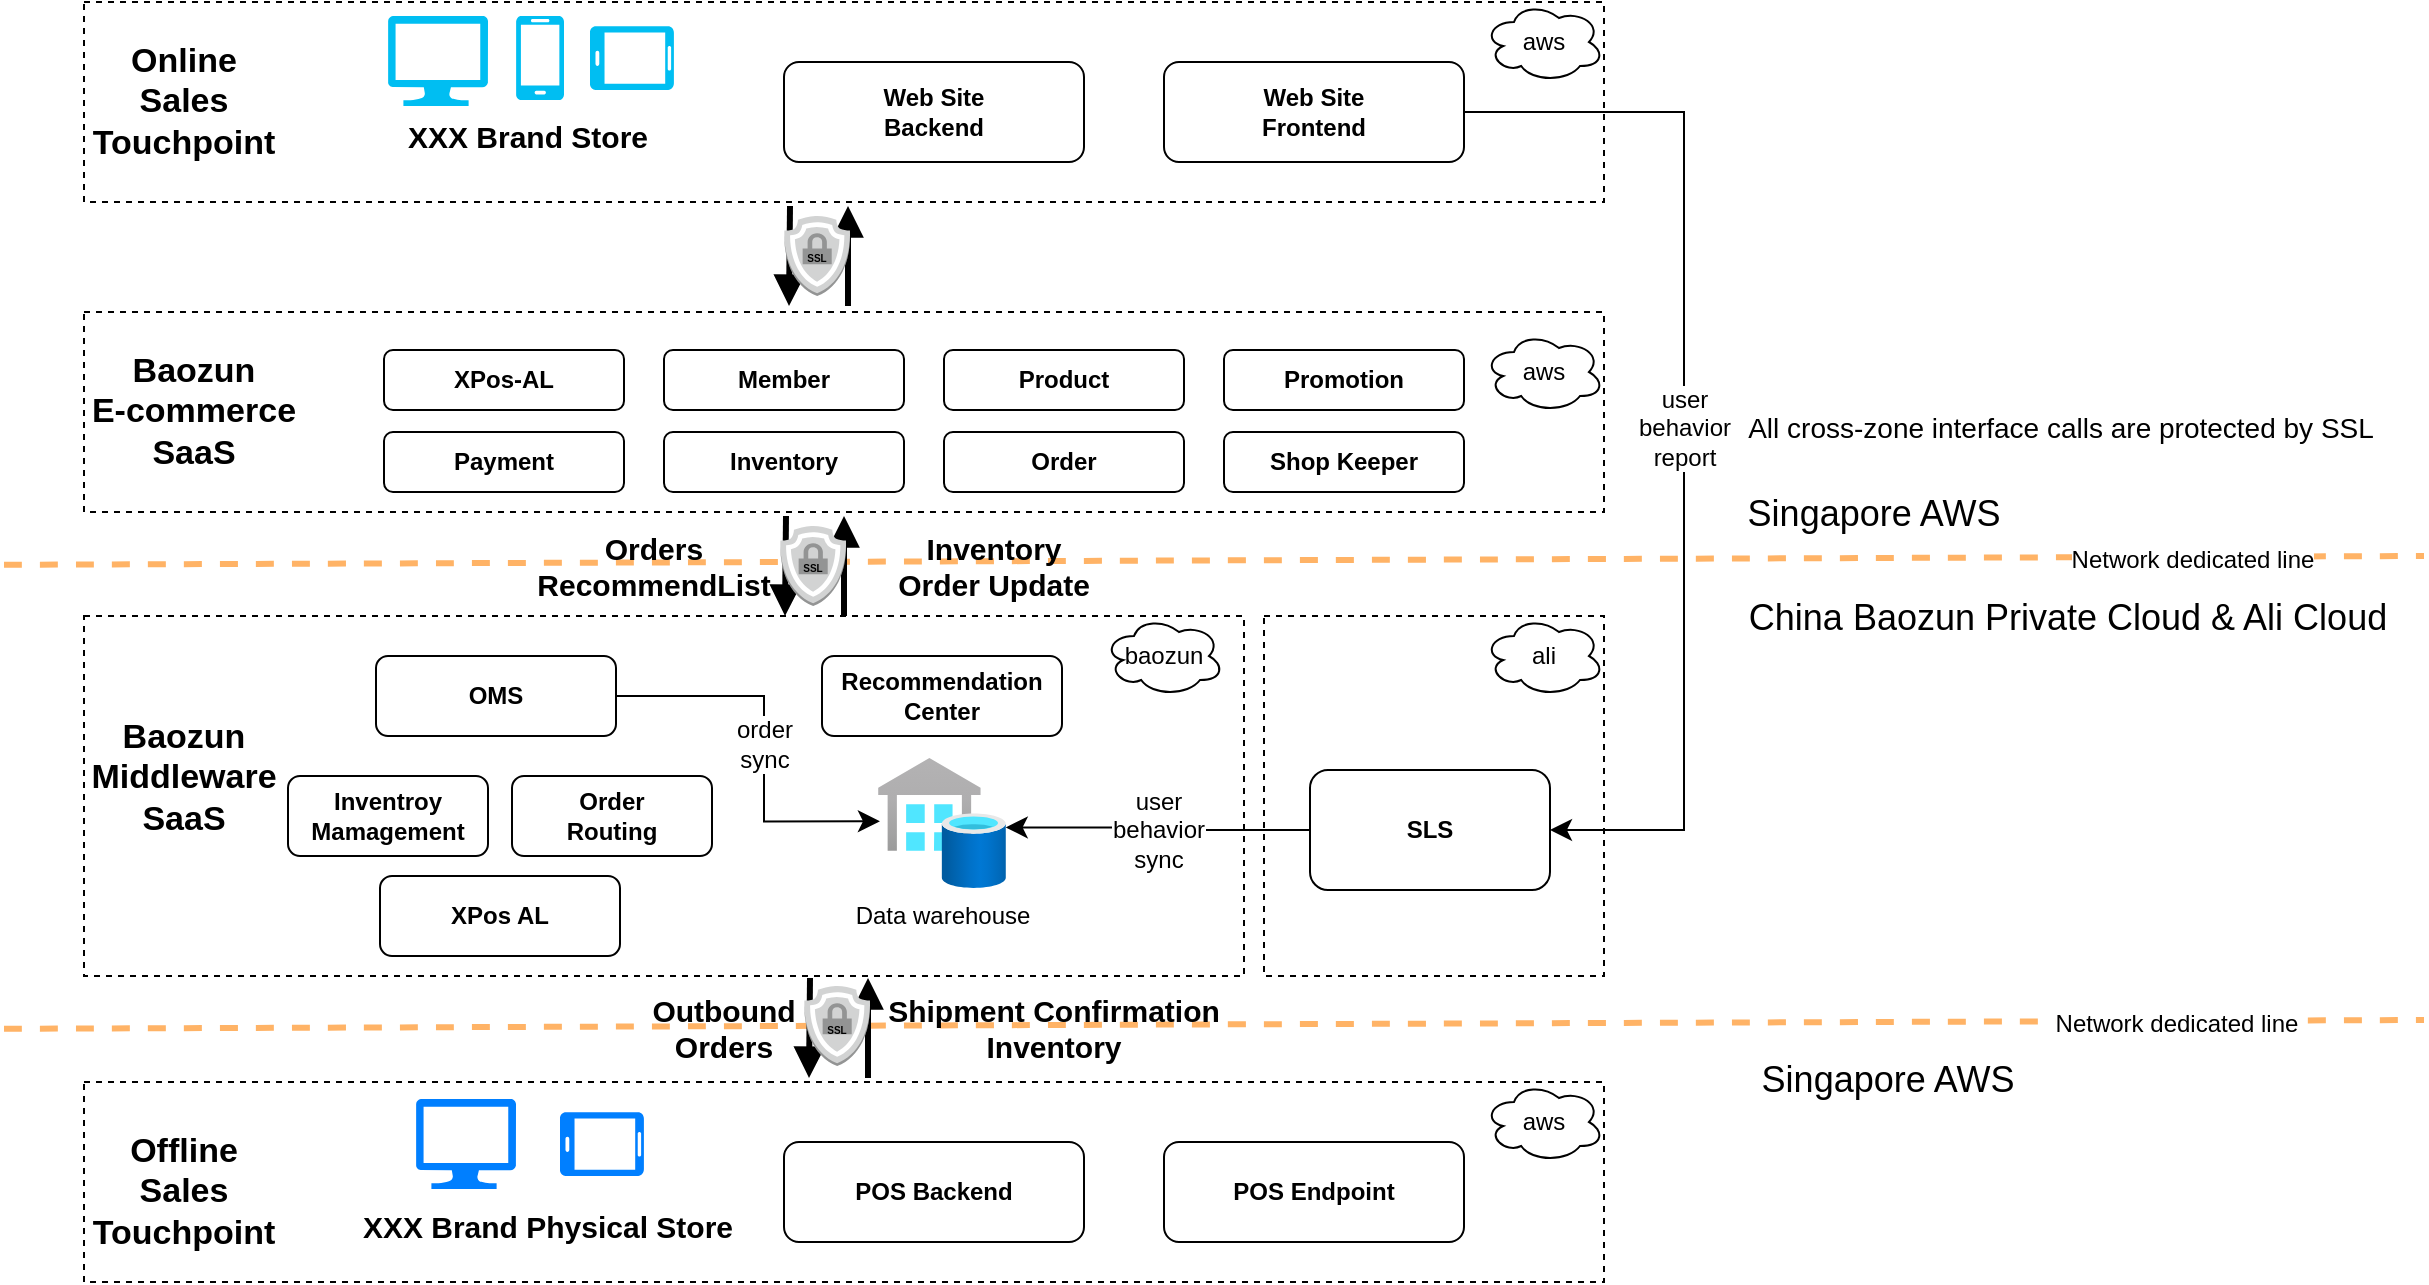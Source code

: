 <mxfile version="27.0.5">
  <diagram id="F0W5LtZeSDdKuc8qU7w1" name="Page-1">
    <mxGraphModel dx="1668" dy="726" grid="1" gridSize="10" guides="1" tooltips="1" connect="1" arrows="1" fold="1" page="1" pageScale="1" pageWidth="827" pageHeight="1169" math="0" shadow="0">
      <root>
        <mxCell id="0" />
        <mxCell id="1" parent="0" />
        <mxCell id="w8T3L-g9OlZxXHHQqmX--83" value="" style="rounded=0;whiteSpace=wrap;html=1;dashed=1;" vertex="1" parent="1">
          <mxGeometry y="613" width="760" height="100" as="geometry" />
        </mxCell>
        <mxCell id="w8T3L-g9OlZxXHHQqmX--7" value="" style="rounded=0;whiteSpace=wrap;html=1;dashed=1;" vertex="1" parent="1">
          <mxGeometry y="380" width="580" height="180" as="geometry" />
        </mxCell>
        <mxCell id="w8T3L-g9OlZxXHHQqmX--1" value="" style="rounded=0;whiteSpace=wrap;html=1;dashed=1;" vertex="1" parent="1">
          <mxGeometry y="73" width="760" height="100" as="geometry" />
        </mxCell>
        <mxCell id="w8T3L-g9OlZxXHHQqmX--3" value="aws" style="ellipse;shape=cloud;whiteSpace=wrap;html=1;" vertex="1" parent="1">
          <mxGeometry x="700" y="73" width="60" height="40" as="geometry" />
        </mxCell>
        <mxCell id="w8T3L-g9OlZxXHHQqmX--4" value="" style="rounded=0;whiteSpace=wrap;html=1;dashed=1;" vertex="1" parent="1">
          <mxGeometry y="228" width="760" height="100" as="geometry" />
        </mxCell>
        <mxCell id="w8T3L-g9OlZxXHHQqmX--5" value="&lt;div&gt;baozun&lt;/div&gt;" style="ellipse;shape=cloud;whiteSpace=wrap;html=1;" vertex="1" parent="1">
          <mxGeometry x="510" y="380" width="60" height="40" as="geometry" />
        </mxCell>
        <mxCell id="w8T3L-g9OlZxXHHQqmX--6" value="" style="endArrow=none;dashed=1;html=1;rounded=0;fontSize=12;startSize=8;endSize=8;curved=1;strokeWidth=3;strokeColor=#FFB366;" edge="1" parent="1">
          <mxGeometry width="50" height="50" relative="1" as="geometry">
            <mxPoint x="-40" y="354.41" as="sourcePoint" />
            <mxPoint x="1170" y="350" as="targetPoint" />
          </mxGeometry>
        </mxCell>
        <mxCell id="w8T3L-g9OlZxXHHQqmX--98" value="Network dedicated line" style="edgeLabel;html=1;align=center;verticalAlign=middle;resizable=0;points=[];fontSize=12;" vertex="1" connectable="0" parent="w8T3L-g9OlZxXHHQqmX--6">
          <mxGeometry x="0.807" y="-1" relative="1" as="geometry">
            <mxPoint x="1" as="offset" />
          </mxGeometry>
        </mxCell>
        <mxCell id="w8T3L-g9OlZxXHHQqmX--9" value="OMS" style="rounded=1;whiteSpace=wrap;html=1;fontStyle=1" vertex="1" parent="1">
          <mxGeometry x="146" y="400" width="120" height="40" as="geometry" />
        </mxCell>
        <mxCell id="w8T3L-g9OlZxXHHQqmX--10" value="aws" style="ellipse;shape=cloud;whiteSpace=wrap;html=1;" vertex="1" parent="1">
          <mxGeometry x="700" y="238" width="60" height="40" as="geometry" />
        </mxCell>
        <mxCell id="w8T3L-g9OlZxXHHQqmX--11" value="XPos AL" style="rounded=1;whiteSpace=wrap;html=1;fontStyle=1" vertex="1" parent="1">
          <mxGeometry x="148" y="510" width="120" height="40" as="geometry" />
        </mxCell>
        <mxCell id="w8T3L-g9OlZxXHHQqmX--12" value="" style="rounded=0;whiteSpace=wrap;html=1;dashed=1;" vertex="1" parent="1">
          <mxGeometry x="590" y="380" width="170" height="180" as="geometry" />
        </mxCell>
        <mxCell id="w8T3L-g9OlZxXHHQqmX--13" value="SLS" style="rounded=1;whiteSpace=wrap;html=1;fontStyle=1" vertex="1" parent="1">
          <mxGeometry x="613" y="457" width="120" height="60" as="geometry" />
        </mxCell>
        <mxCell id="w8T3L-g9OlZxXHHQqmX--14" value="ali" style="ellipse;shape=cloud;whiteSpace=wrap;html=1;" vertex="1" parent="1">
          <mxGeometry x="700" y="380" width="60" height="40" as="geometry" />
        </mxCell>
        <mxCell id="w8T3L-g9OlZxXHHQqmX--16" value="&lt;div&gt;Recommendation&lt;/div&gt;&lt;div&gt;Center&lt;/div&gt;" style="rounded=1;whiteSpace=wrap;html=1;fontStyle=1" vertex="1" parent="1">
          <mxGeometry x="369" y="400" width="120" height="40" as="geometry" />
        </mxCell>
        <mxCell id="w8T3L-g9OlZxXHHQqmX--18" value="Member" style="rounded=1;whiteSpace=wrap;html=1;fontStyle=1" vertex="1" parent="1">
          <mxGeometry x="290" y="247" width="120" height="30" as="geometry" />
        </mxCell>
        <mxCell id="w8T3L-g9OlZxXHHQqmX--19" value="Product" style="rounded=1;whiteSpace=wrap;html=1;fontStyle=1" vertex="1" parent="1">
          <mxGeometry x="430" y="247" width="120" height="30" as="geometry" />
        </mxCell>
        <mxCell id="w8T3L-g9OlZxXHHQqmX--20" value="Promotion" style="rounded=1;whiteSpace=wrap;html=1;fontStyle=1" vertex="1" parent="1">
          <mxGeometry x="570" y="247" width="120" height="30" as="geometry" />
        </mxCell>
        <mxCell id="w8T3L-g9OlZxXHHQqmX--21" value="Inventory" style="rounded=1;whiteSpace=wrap;html=1;fontStyle=1" vertex="1" parent="1">
          <mxGeometry x="290" y="288" width="120" height="30" as="geometry" />
        </mxCell>
        <mxCell id="w8T3L-g9OlZxXHHQqmX--22" value="Shop Keeper" style="rounded=1;whiteSpace=wrap;html=1;fontStyle=1" vertex="1" parent="1">
          <mxGeometry x="570" y="288" width="120" height="30" as="geometry" />
        </mxCell>
        <mxCell id="w8T3L-g9OlZxXHHQqmX--24" value="Order" style="rounded=1;whiteSpace=wrap;html=1;fontStyle=1" vertex="1" parent="1">
          <mxGeometry x="430" y="288" width="120" height="30" as="geometry" />
        </mxCell>
        <mxCell id="w8T3L-g9OlZxXHHQqmX--25" value="Payment" style="rounded=1;whiteSpace=wrap;html=1;fontStyle=1" vertex="1" parent="1">
          <mxGeometry x="150" y="288" width="120" height="30" as="geometry" />
        </mxCell>
        <mxCell id="w8T3L-g9OlZxXHHQqmX--26" value="&lt;div&gt;Web Site&lt;/div&gt;&lt;div&gt;Backend&lt;/div&gt;" style="rounded=1;whiteSpace=wrap;html=1;fontStyle=1" vertex="1" parent="1">
          <mxGeometry x="350" y="103" width="150" height="50" as="geometry" />
        </mxCell>
        <mxCell id="w8T3L-g9OlZxXHHQqmX--27" value="" style="endArrow=block;html=1;rounded=0;fontSize=12;startSize=8;endSize=8;curved=1;endFill=1;strokeWidth=3;" edge="1" parent="1">
          <mxGeometry width="50" height="50" relative="1" as="geometry">
            <mxPoint x="351" y="330" as="sourcePoint" />
            <mxPoint x="350.5" y="380" as="targetPoint" />
          </mxGeometry>
        </mxCell>
        <mxCell id="w8T3L-g9OlZxXHHQqmX--28" value="" style="endArrow=none;html=1;rounded=0;fontSize=12;startSize=8;endSize=8;curved=1;startArrow=block;startFill=1;strokeWidth=3;" edge="1" parent="1">
          <mxGeometry width="50" height="50" relative="1" as="geometry">
            <mxPoint x="380" y="330" as="sourcePoint" />
            <mxPoint x="380" y="380" as="targetPoint" />
          </mxGeometry>
        </mxCell>
        <mxCell id="w8T3L-g9OlZxXHHQqmX--29" value="XPos-AL" style="rounded=1;whiteSpace=wrap;html=1;fontStyle=1" vertex="1" parent="1">
          <mxGeometry x="150" y="247" width="120" height="30" as="geometry" />
        </mxCell>
        <mxCell id="w8T3L-g9OlZxXHHQqmX--35" value="&lt;div&gt;user&lt;/div&gt;&lt;div&gt;behavior&lt;/div&gt;&lt;div&gt;report&lt;/div&gt;" style="rounded=0;orthogonalLoop=1;jettySize=auto;html=1;exitX=1;exitY=0.5;exitDx=0;exitDy=0;entryX=1;entryY=0.5;entryDx=0;entryDy=0;fontSize=12;startSize=8;endSize=8;edgeStyle=orthogonalEdgeStyle;" edge="1" parent="1" source="w8T3L-g9OlZxXHHQqmX--30" target="w8T3L-g9OlZxXHHQqmX--13">
          <mxGeometry relative="1" as="geometry">
            <Array as="points">
              <mxPoint x="800" y="128" />
              <mxPoint x="800" y="487" />
            </Array>
          </mxGeometry>
        </mxCell>
        <mxCell id="w8T3L-g9OlZxXHHQqmX--30" value="&lt;div&gt;Web Site&lt;/div&gt;&lt;div&gt;Frontend&lt;/div&gt;" style="rounded=1;whiteSpace=wrap;html=1;fontStyle=1" vertex="1" parent="1">
          <mxGeometry x="540" y="103" width="150" height="50" as="geometry" />
        </mxCell>
        <mxCell id="w8T3L-g9OlZxXHHQqmX--31" value="&lt;div&gt;Baozun&lt;/div&gt;&lt;div&gt;E-commerce&lt;/div&gt;&lt;div&gt;SaaS&lt;/div&gt;" style="text;html=1;align=center;verticalAlign=middle;whiteSpace=wrap;rounded=0;fontSize=17;fontStyle=1" vertex="1" parent="1">
          <mxGeometry y="253" width="110" height="50" as="geometry" />
        </mxCell>
        <mxCell id="w8T3L-g9OlZxXHHQqmX--32" value="&lt;div&gt;Baozun&lt;/div&gt;&lt;div&gt;Middleware&lt;/div&gt;&lt;div&gt;SaaS&lt;/div&gt;" style="text;html=1;align=center;verticalAlign=middle;whiteSpace=wrap;rounded=0;fontSize=17;fontStyle=1" vertex="1" parent="1">
          <mxGeometry y="436" width="100" height="50" as="geometry" />
        </mxCell>
        <mxCell id="w8T3L-g9OlZxXHHQqmX--33" value="&lt;div&gt;Inventroy&lt;/div&gt;&lt;div&gt;Mamagement&lt;/div&gt;" style="rounded=1;whiteSpace=wrap;html=1;fontStyle=1" vertex="1" parent="1">
          <mxGeometry x="102" y="460" width="100" height="40" as="geometry" />
        </mxCell>
        <mxCell id="w8T3L-g9OlZxXHHQqmX--34" value="&lt;div&gt;Order&lt;/div&gt;&lt;div&gt;Routing&lt;/div&gt;" style="rounded=1;whiteSpace=wrap;html=1;fontStyle=1" vertex="1" parent="1">
          <mxGeometry x="214" y="460" width="100" height="40" as="geometry" />
        </mxCell>
        <mxCell id="w8T3L-g9OlZxXHHQqmX--38" value="" style="group" vertex="1" connectable="0" parent="1">
          <mxGeometry x="348" y="335" width="33" height="40" as="geometry" />
        </mxCell>
        <mxCell id="w8T3L-g9OlZxXHHQqmX--36" value="" style="outlineConnect=0;dashed=0;verticalLabelPosition=bottom;verticalAlign=top;align=center;html=1;shape=mxgraph.aws3.ssl_padlock;fillColor=#D2D3D3;gradientColor=none;" vertex="1" parent="w8T3L-g9OlZxXHHQqmX--38">
          <mxGeometry width="33" height="40" as="geometry" />
        </mxCell>
        <mxCell id="w8T3L-g9OlZxXHHQqmX--37" value="SSL" style="text;html=1;align=center;verticalAlign=middle;whiteSpace=wrap;rounded=0;fontSize=5;fontStyle=1" vertex="1" parent="w8T3L-g9OlZxXHHQqmX--38">
          <mxGeometry x="11" y="15" width="11" height="10" as="geometry" />
        </mxCell>
        <mxCell id="w8T3L-g9OlZxXHHQqmX--39" value="&lt;div&gt;Online&lt;/div&gt;&lt;div&gt;Sales&lt;/div&gt;&lt;div&gt;Touchpoint&lt;/div&gt;" style="text;html=1;align=center;verticalAlign=middle;whiteSpace=wrap;rounded=0;fontSize=17;fontStyle=1" vertex="1" parent="1">
          <mxGeometry y="98" width="100" height="50" as="geometry" />
        </mxCell>
        <mxCell id="w8T3L-g9OlZxXHHQqmX--46" value="Data warehouse" style="image;aspect=fixed;html=1;points=[];align=center;fontSize=12;image=img/lib/azure2/databases/SQL_Data_Warehouses.svg;" vertex="1" parent="1">
          <mxGeometry x="397" y="451" width="64" height="65" as="geometry" />
        </mxCell>
        <mxCell id="w8T3L-g9OlZxXHHQqmX--47" value="&lt;div&gt;user&lt;/div&gt;&lt;div&gt;behavior&lt;/div&gt;&lt;div&gt;sync&lt;/div&gt;" style="edgeStyle=orthogonalEdgeStyle;rounded=0;orthogonalLoop=1;jettySize=auto;html=1;exitX=0;exitY=0.5;exitDx=0;exitDy=0;entryX=0.998;entryY=0.534;entryDx=0;entryDy=0;entryPerimeter=0;fontSize=12;startSize=8;endSize=8;" edge="1" parent="1" source="w8T3L-g9OlZxXHHQqmX--13" target="w8T3L-g9OlZxXHHQqmX--46">
          <mxGeometry relative="1" as="geometry" />
        </mxCell>
        <mxCell id="w8T3L-g9OlZxXHHQqmX--56" value="&lt;div&gt;order&lt;/div&gt;&lt;div&gt;sync&lt;/div&gt;" style="rounded=0;orthogonalLoop=1;jettySize=auto;html=1;exitX=1;exitY=0.5;exitDx=0;exitDy=0;fontSize=12;startSize=8;endSize=8;edgeStyle=orthogonalEdgeStyle;entryX=0.015;entryY=0.487;entryDx=0;entryDy=0;entryPerimeter=0;" edge="1" parent="1" source="w8T3L-g9OlZxXHHQqmX--9" target="w8T3L-g9OlZxXHHQqmX--46">
          <mxGeometry relative="1" as="geometry">
            <Array as="points">
              <mxPoint x="340" y="420" />
              <mxPoint x="340" y="483" />
            </Array>
          </mxGeometry>
        </mxCell>
        <mxCell id="w8T3L-g9OlZxXHHQqmX--57" value="" style="endArrow=block;html=1;rounded=0;fontSize=12;startSize=8;endSize=8;curved=1;endFill=1;strokeWidth=3;" edge="1" parent="1">
          <mxGeometry width="50" height="50" relative="1" as="geometry">
            <mxPoint x="353" y="175" as="sourcePoint" />
            <mxPoint x="352.5" y="225" as="targetPoint" />
          </mxGeometry>
        </mxCell>
        <mxCell id="w8T3L-g9OlZxXHHQqmX--58" value="" style="endArrow=none;html=1;rounded=0;fontSize=12;startSize=8;endSize=8;curved=1;startArrow=block;startFill=1;strokeWidth=3;" edge="1" parent="1">
          <mxGeometry width="50" height="50" relative="1" as="geometry">
            <mxPoint x="382" y="175" as="sourcePoint" />
            <mxPoint x="382" y="225" as="targetPoint" />
          </mxGeometry>
        </mxCell>
        <mxCell id="w8T3L-g9OlZxXHHQqmX--59" value="" style="group;fontStyle=1" vertex="1" connectable="0" parent="1">
          <mxGeometry x="350" y="180" width="33" height="40" as="geometry" />
        </mxCell>
        <mxCell id="w8T3L-g9OlZxXHHQqmX--60" value="" style="outlineConnect=0;dashed=0;verticalLabelPosition=bottom;verticalAlign=top;align=center;html=1;shape=mxgraph.aws3.ssl_padlock;fillColor=#D2D3D3;gradientColor=none;" vertex="1" parent="w8T3L-g9OlZxXHHQqmX--59">
          <mxGeometry width="33" height="40" as="geometry" />
        </mxCell>
        <mxCell id="w8T3L-g9OlZxXHHQqmX--61" value="SSL" style="text;html=1;align=center;verticalAlign=middle;whiteSpace=wrap;rounded=0;fontSize=5;fontStyle=1" vertex="1" parent="w8T3L-g9OlZxXHHQqmX--59">
          <mxGeometry x="11" y="15" width="11" height="10" as="geometry" />
        </mxCell>
        <mxCell id="w8T3L-g9OlZxXHHQqmX--63" value="&lt;div&gt;Orders&lt;/div&gt;&lt;div&gt;RecommendList&lt;/div&gt;" style="text;html=1;align=center;verticalAlign=middle;whiteSpace=wrap;rounded=0;fontSize=15;fontStyle=1" vertex="1" parent="1">
          <mxGeometry x="220" y="340" width="130" height="30" as="geometry" />
        </mxCell>
        <mxCell id="w8T3L-g9OlZxXHHQqmX--64" value="&lt;div&gt;Inventory&lt;/div&gt;&lt;div&gt;Order Update&lt;/div&gt;" style="text;html=1;align=center;verticalAlign=middle;whiteSpace=wrap;rounded=0;fontSize=15;fontStyle=1" vertex="1" parent="1">
          <mxGeometry x="390" y="340" width="130" height="30" as="geometry" />
        </mxCell>
        <mxCell id="w8T3L-g9OlZxXHHQqmX--65" value="POS Backend" style="rounded=1;whiteSpace=wrap;html=1;fontStyle=1" vertex="1" parent="1">
          <mxGeometry x="350" y="643" width="150" height="50" as="geometry" />
        </mxCell>
        <mxCell id="w8T3L-g9OlZxXHHQqmX--66" value="Singapore AWS" style="text;html=1;align=center;verticalAlign=middle;whiteSpace=wrap;rounded=0;fontSize=18;" vertex="1" parent="1">
          <mxGeometry x="820" y="310" width="150" height="38" as="geometry" />
        </mxCell>
        <mxCell id="w8T3L-g9OlZxXHHQqmX--67" value="China Baozun Private Cloud &amp;amp; Ali Cloud" style="text;html=1;align=center;verticalAlign=middle;whiteSpace=wrap;rounded=0;fontSize=18;" vertex="1" parent="1">
          <mxGeometry x="827" y="362" width="330" height="38" as="geometry" />
        </mxCell>
        <mxCell id="w8T3L-g9OlZxXHHQqmX--68" value="All cross-zone interface calls are protected by SSL" style="text;html=1;align=center;verticalAlign=middle;whiteSpace=wrap;rounded=0;fontSize=14;" vertex="1" parent="1">
          <mxGeometry x="827" y="272" width="323" height="28" as="geometry" />
        </mxCell>
        <mxCell id="w8T3L-g9OlZxXHHQqmX--70" value="" style="endArrow=none;dashed=1;html=1;rounded=0;fontSize=12;startSize=8;endSize=8;curved=1;strokeWidth=3;strokeColor=#FFB366;" edge="1" parent="1">
          <mxGeometry width="50" height="50" relative="1" as="geometry">
            <mxPoint x="-40" y="586.41" as="sourcePoint" />
            <mxPoint x="1170" y="582" as="targetPoint" />
          </mxGeometry>
        </mxCell>
        <mxCell id="w8T3L-g9OlZxXHHQqmX--99" value="Network dedicated line" style="edgeLabel;html=1;align=center;verticalAlign=middle;resizable=0;points=[];fontSize=12;" vertex="1" connectable="0" parent="w8T3L-g9OlZxXHHQqmX--70">
          <mxGeometry x="0.793" y="-1" relative="1" as="geometry">
            <mxPoint x="1" as="offset" />
          </mxGeometry>
        </mxCell>
        <mxCell id="w8T3L-g9OlZxXHHQqmX--76" value="" style="endArrow=block;html=1;rounded=0;fontSize=12;startSize=8;endSize=8;curved=1;endFill=1;strokeWidth=3;" edge="1" parent="1">
          <mxGeometry width="50" height="50" relative="1" as="geometry">
            <mxPoint x="363" y="561" as="sourcePoint" />
            <mxPoint x="362.5" y="611" as="targetPoint" />
          </mxGeometry>
        </mxCell>
        <mxCell id="w8T3L-g9OlZxXHHQqmX--77" value="" style="endArrow=none;html=1;rounded=0;fontSize=12;startSize=8;endSize=8;curved=1;startArrow=block;startFill=1;strokeWidth=3;" edge="1" parent="1">
          <mxGeometry width="50" height="50" relative="1" as="geometry">
            <mxPoint x="392" y="561" as="sourcePoint" />
            <mxPoint x="392" y="611" as="targetPoint" />
          </mxGeometry>
        </mxCell>
        <mxCell id="w8T3L-g9OlZxXHHQqmX--78" value="" style="group" vertex="1" connectable="0" parent="1">
          <mxGeometry x="360" y="565" width="33" height="40" as="geometry" />
        </mxCell>
        <mxCell id="w8T3L-g9OlZxXHHQqmX--79" value="" style="outlineConnect=0;dashed=0;verticalLabelPosition=bottom;verticalAlign=top;align=center;html=1;shape=mxgraph.aws3.ssl_padlock;fillColor=#D2D3D3;gradientColor=none;" vertex="1" parent="w8T3L-g9OlZxXHHQqmX--78">
          <mxGeometry width="33" height="40" as="geometry" />
        </mxCell>
        <mxCell id="w8T3L-g9OlZxXHHQqmX--80" value="SSL" style="text;html=1;align=center;verticalAlign=middle;whiteSpace=wrap;rounded=0;fontSize=5;fontStyle=1" vertex="1" parent="w8T3L-g9OlZxXHHQqmX--78">
          <mxGeometry x="11" y="16" width="11" height="10" as="geometry" />
        </mxCell>
        <mxCell id="w8T3L-g9OlZxXHHQqmX--81" value="&lt;div&gt;Outbound&lt;/div&gt;&lt;div&gt;Orders&lt;/div&gt;" style="text;html=1;align=center;verticalAlign=middle;whiteSpace=wrap;rounded=0;fontSize=15;fontStyle=1" vertex="1" parent="1">
          <mxGeometry x="290" y="571" width="60" height="30" as="geometry" />
        </mxCell>
        <mxCell id="w8T3L-g9OlZxXHHQqmX--82" value="&lt;div&gt;Shipment Confirmation&lt;/div&gt;&lt;div&gt;Inventory&lt;/div&gt;" style="text;html=1;align=center;verticalAlign=middle;whiteSpace=wrap;rounded=0;fontSize=15;fontStyle=1" vertex="1" parent="1">
          <mxGeometry x="400" y="571" width="170" height="30" as="geometry" />
        </mxCell>
        <mxCell id="w8T3L-g9OlZxXHHQqmX--85" value="POS Endpoint" style="rounded=1;whiteSpace=wrap;html=1;fontStyle=1" vertex="1" parent="1">
          <mxGeometry x="540" y="643" width="150" height="50" as="geometry" />
        </mxCell>
        <mxCell id="w8T3L-g9OlZxXHHQqmX--86" value="&lt;div&gt;Offline&lt;/div&gt;&lt;div&gt;Sales&lt;/div&gt;&lt;div&gt;Touchpoint&lt;/div&gt;" style="text;html=1;align=center;verticalAlign=middle;whiteSpace=wrap;rounded=0;fontSize=17;fontStyle=1" vertex="1" parent="1">
          <mxGeometry y="643" width="100" height="50" as="geometry" />
        </mxCell>
        <mxCell id="w8T3L-g9OlZxXHHQqmX--87" value="Singapore AWS" style="text;html=1;align=center;verticalAlign=middle;whiteSpace=wrap;rounded=0;fontSize=18;" vertex="1" parent="1">
          <mxGeometry x="827" y="593" width="150" height="38" as="geometry" />
        </mxCell>
        <mxCell id="w8T3L-g9OlZxXHHQqmX--88" value="aws" style="ellipse;shape=cloud;whiteSpace=wrap;html=1;" vertex="1" parent="1">
          <mxGeometry x="700" y="613" width="60" height="40" as="geometry" />
        </mxCell>
        <mxCell id="w8T3L-g9OlZxXHHQqmX--90" value="" style="verticalLabelPosition=bottom;html=1;verticalAlign=top;align=center;strokeColor=none;fillColor=#00BEF2;shape=mxgraph.azure.mobile;pointerEvents=1;" vertex="1" parent="1">
          <mxGeometry x="216" y="80" width="24" height="42" as="geometry" />
        </mxCell>
        <mxCell id="w8T3L-g9OlZxXHHQqmX--91" value="" style="verticalLabelPosition=bottom;html=1;verticalAlign=top;align=center;strokeColor=none;fillColor=#00BEF2;shape=mxgraph.azure.computer;pointerEvents=1;" vertex="1" parent="1">
          <mxGeometry x="152" y="80" width="50" height="45" as="geometry" />
        </mxCell>
        <mxCell id="w8T3L-g9OlZxXHHQqmX--92" value="XXX Brand Store" style="text;html=1;align=center;verticalAlign=middle;whiteSpace=wrap;rounded=0;fontSize=15;fontStyle=1" vertex="1" parent="1">
          <mxGeometry x="154" y="125" width="136" height="30" as="geometry" />
        </mxCell>
        <mxCell id="w8T3L-g9OlZxXHHQqmX--94" value="" style="verticalLabelPosition=bottom;html=1;verticalAlign=top;align=center;strokeColor=none;fillColor=#00BEF2;shape=mxgraph.azure.mobile;pointerEvents=1;rotation=90;" vertex="1" parent="1">
          <mxGeometry x="258" y="80" width="32" height="42" as="geometry" />
        </mxCell>
        <mxCell id="w8T3L-g9OlZxXHHQqmX--95" value="" style="verticalLabelPosition=bottom;html=1;verticalAlign=top;align=center;strokeColor=none;fillColor=#007FFF;shape=mxgraph.azure.computer;pointerEvents=1;" vertex="1" parent="1">
          <mxGeometry x="166" y="621.5" width="50" height="45" as="geometry" />
        </mxCell>
        <mxCell id="w8T3L-g9OlZxXHHQqmX--96" value="XXX Brand Physical Store" style="text;html=1;align=center;verticalAlign=middle;whiteSpace=wrap;rounded=0;fontSize=15;fontStyle=1" vertex="1" parent="1">
          <mxGeometry x="134" y="670" width="196" height="30" as="geometry" />
        </mxCell>
        <mxCell id="w8T3L-g9OlZxXHHQqmX--97" value="" style="verticalLabelPosition=bottom;html=1;verticalAlign=top;align=center;strokeColor=none;fillColor=#007FFF;shape=mxgraph.azure.mobile;pointerEvents=1;rotation=90;" vertex="1" parent="1">
          <mxGeometry x="243" y="623" width="32" height="42" as="geometry" />
        </mxCell>
      </root>
    </mxGraphModel>
  </diagram>
</mxfile>
